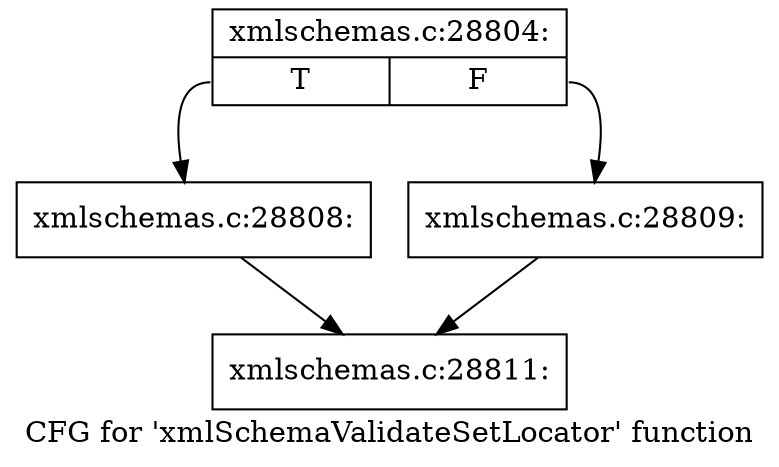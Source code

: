 digraph "CFG for 'xmlSchemaValidateSetLocator' function" {
	label="CFG for 'xmlSchemaValidateSetLocator' function";

	Node0x55d025d76eb0 [shape=record,label="{xmlschemas.c:28804:|{<s0>T|<s1>F}}"];
	Node0x55d025d76eb0:s0 -> Node0x55d025d7a540;
	Node0x55d025d76eb0:s1 -> Node0x55d025d7a590;
	Node0x55d025d7a540 [shape=record,label="{xmlschemas.c:28808:}"];
	Node0x55d025d7a540 -> Node0x55d025d79950;
	Node0x55d025d7a590 [shape=record,label="{xmlschemas.c:28809:}"];
	Node0x55d025d7a590 -> Node0x55d025d79950;
	Node0x55d025d79950 [shape=record,label="{xmlschemas.c:28811:}"];
}
